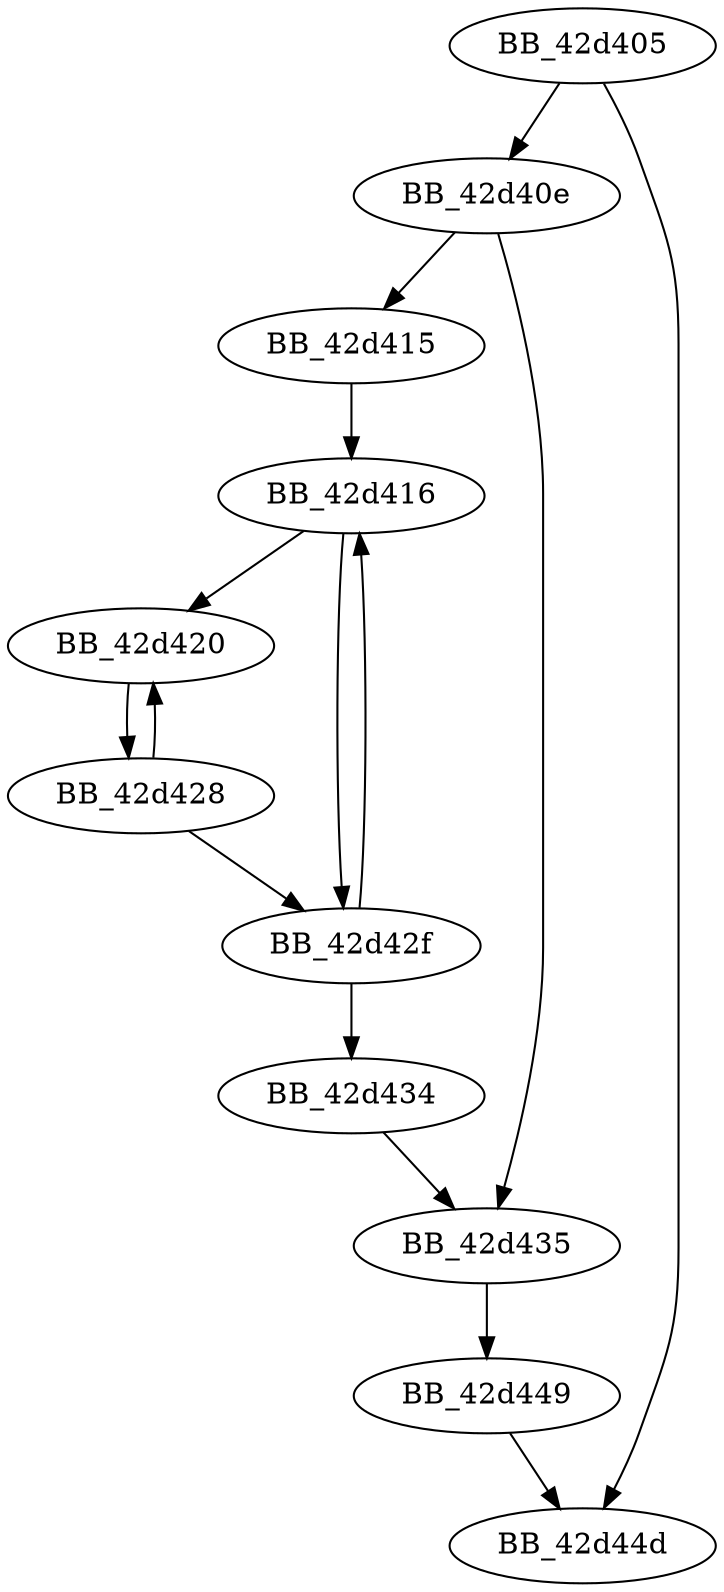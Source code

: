 DiGraph unknown_libname_36{
BB_42d405->BB_42d40e
BB_42d405->BB_42d44d
BB_42d40e->BB_42d415
BB_42d40e->BB_42d435
BB_42d415->BB_42d416
BB_42d416->BB_42d420
BB_42d416->BB_42d42f
BB_42d420->BB_42d428
BB_42d428->BB_42d420
BB_42d428->BB_42d42f
BB_42d42f->BB_42d416
BB_42d42f->BB_42d434
BB_42d434->BB_42d435
BB_42d435->BB_42d449
BB_42d449->BB_42d44d
}
